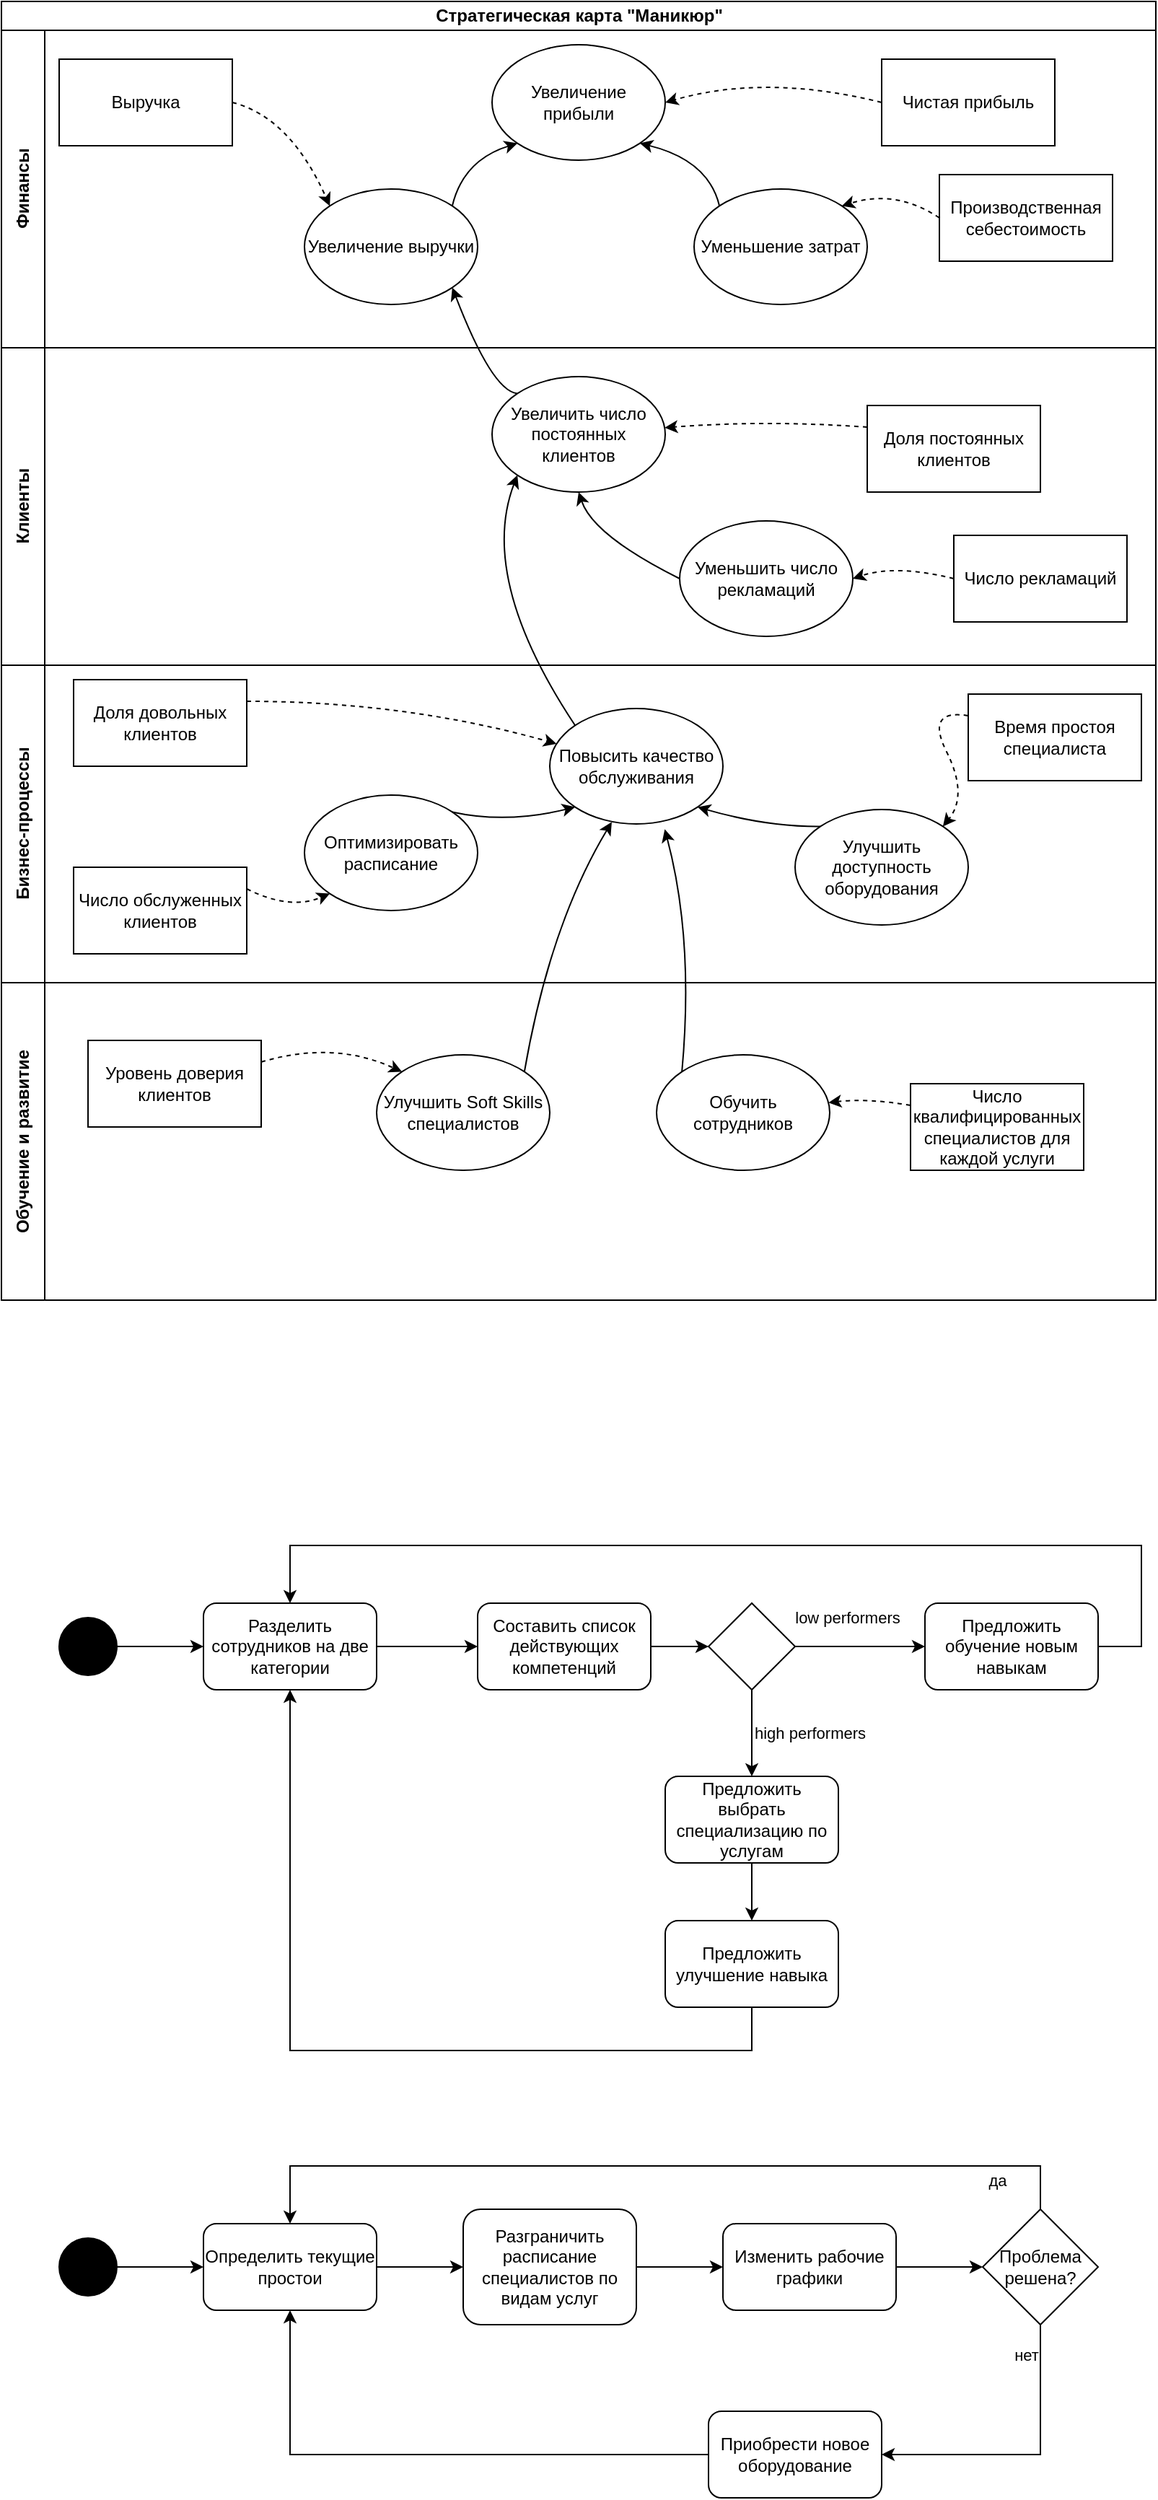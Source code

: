 <mxfile version="13.7.3" type="device"><diagram id="_g3qmmm-SZjTBoa4FpKw" name="Страница 1"><mxGraphModel dx="1037" dy="1058" grid="1" gridSize="10" guides="1" tooltips="1" connect="1" arrows="1" fold="1" page="1" pageScale="1" pageWidth="1169" pageHeight="827" math="0" shadow="0"><root><mxCell id="0"/><mxCell id="1" parent="0"/><mxCell id="Uvls8aenB7aOZjTt4IKr-1" value="Стратегическая карта &quot;Маникюр&quot;" style="swimlane;html=1;childLayout=stackLayout;resizeParent=1;resizeParentMax=0;horizontal=1;startSize=20;horizontalStack=0;" vertex="1" parent="1"><mxGeometry x="130" y="50" width="800" height="900" as="geometry"/></mxCell><mxCell id="Uvls8aenB7aOZjTt4IKr-5" value="Финансы" style="swimlane;html=1;startSize=30;horizontal=0;" vertex="1" parent="Uvls8aenB7aOZjTt4IKr-1"><mxGeometry y="20" width="800" height="220" as="geometry"/></mxCell><mxCell id="Uvls8aenB7aOZjTt4IKr-11" style="edgeStyle=none;curved=1;orthogonalLoop=1;jettySize=auto;html=1;exitX=0;exitY=0.5;exitDx=0;exitDy=0;entryX=1;entryY=0;entryDx=0;entryDy=0;dashed=1;" edge="1" parent="Uvls8aenB7aOZjTt4IKr-5" source="Uvls8aenB7aOZjTt4IKr-10" target="Uvls8aenB7aOZjTt4IKr-7"><mxGeometry relative="1" as="geometry"><Array as="points"><mxPoint x="620" y="110"/></Array></mxGeometry></mxCell><mxCell id="Uvls8aenB7aOZjTt4IKr-9" style="orthogonalLoop=1;jettySize=auto;html=1;exitX=1;exitY=0.5;exitDx=0;exitDy=0;entryX=0;entryY=0;entryDx=0;entryDy=0;dashed=1;curved=1;" edge="1" parent="Uvls8aenB7aOZjTt4IKr-5" source="Uvls8aenB7aOZjTt4IKr-8" target="Uvls8aenB7aOZjTt4IKr-6"><mxGeometry relative="1" as="geometry"><Array as="points"><mxPoint x="200" y="60"/></Array></mxGeometry></mxCell><mxCell id="Uvls8aenB7aOZjTt4IKr-48" style="edgeStyle=none;curved=1;orthogonalLoop=1;jettySize=auto;html=1;exitX=0;exitY=0.5;exitDx=0;exitDy=0;entryX=1;entryY=0.5;entryDx=0;entryDy=0;dashed=1;" edge="1" parent="Uvls8aenB7aOZjTt4IKr-5" source="Uvls8aenB7aOZjTt4IKr-47" target="Uvls8aenB7aOZjTt4IKr-12"><mxGeometry relative="1" as="geometry"><Array as="points"><mxPoint x="530" y="30"/></Array></mxGeometry></mxCell><mxCell id="Uvls8aenB7aOZjTt4IKr-47" value="Чистая прибыль" style="rounded=0;whiteSpace=wrap;html=1;" vertex="1" parent="Uvls8aenB7aOZjTt4IKr-5"><mxGeometry x="610" y="20" width="120" height="60" as="geometry"/></mxCell><mxCell id="Uvls8aenB7aOZjTt4IKr-8" value="Выручка" style="rounded=0;whiteSpace=wrap;html=1;" vertex="1" parent="Uvls8aenB7aOZjTt4IKr-5"><mxGeometry x="40" y="20" width="120" height="60" as="geometry"/></mxCell><mxCell id="Uvls8aenB7aOZjTt4IKr-12" value="Увеличение прибыли" style="ellipse;whiteSpace=wrap;html=1;" vertex="1" parent="Uvls8aenB7aOZjTt4IKr-5"><mxGeometry x="340" y="10" width="120" height="80" as="geometry"/></mxCell><mxCell id="Uvls8aenB7aOZjTt4IKr-14" style="edgeStyle=none;curved=1;orthogonalLoop=1;jettySize=auto;html=1;exitX=0;exitY=0;exitDx=0;exitDy=0;entryX=1;entryY=1;entryDx=0;entryDy=0;" edge="1" parent="Uvls8aenB7aOZjTt4IKr-5" source="Uvls8aenB7aOZjTt4IKr-7" target="Uvls8aenB7aOZjTt4IKr-12"><mxGeometry relative="1" as="geometry"><Array as="points"><mxPoint x="490" y="90"/></Array></mxGeometry></mxCell><mxCell id="Uvls8aenB7aOZjTt4IKr-10" value="Производственная себестоимость" style="rounded=0;whiteSpace=wrap;html=1;" vertex="1" parent="Uvls8aenB7aOZjTt4IKr-5"><mxGeometry x="650" y="100" width="120" height="60" as="geometry"/></mxCell><mxCell id="Uvls8aenB7aOZjTt4IKr-7" value="Уменьшение затрат" style="ellipse;whiteSpace=wrap;html=1;" vertex="1" parent="Uvls8aenB7aOZjTt4IKr-5"><mxGeometry x="480" y="110" width="120" height="80" as="geometry"/></mxCell><mxCell id="Uvls8aenB7aOZjTt4IKr-13" style="edgeStyle=none;curved=1;orthogonalLoop=1;jettySize=auto;html=1;exitX=1;exitY=0;exitDx=0;exitDy=0;entryX=0;entryY=1;entryDx=0;entryDy=0;" edge="1" parent="Uvls8aenB7aOZjTt4IKr-5" source="Uvls8aenB7aOZjTt4IKr-6" target="Uvls8aenB7aOZjTt4IKr-12"><mxGeometry relative="1" as="geometry"><Array as="points"><mxPoint x="320" y="90"/></Array></mxGeometry></mxCell><mxCell id="Uvls8aenB7aOZjTt4IKr-6" value="Увеличение выручки" style="ellipse;whiteSpace=wrap;html=1;" vertex="1" parent="Uvls8aenB7aOZjTt4IKr-5"><mxGeometry x="210" y="110" width="120" height="80" as="geometry"/></mxCell><mxCell id="Uvls8aenB7aOZjTt4IKr-2" value="Клиенты" style="swimlane;html=1;startSize=30;horizontal=0;" vertex="1" parent="Uvls8aenB7aOZjTt4IKr-1"><mxGeometry y="240" width="800" height="220" as="geometry"/></mxCell><mxCell id="Uvls8aenB7aOZjTt4IKr-16" value="Увеличить число постоянных клиентов" style="ellipse;whiteSpace=wrap;html=1;" vertex="1" parent="Uvls8aenB7aOZjTt4IKr-2"><mxGeometry x="340" y="20" width="120" height="80" as="geometry"/></mxCell><mxCell id="Uvls8aenB7aOZjTt4IKr-37" style="edgeStyle=none;curved=1;orthogonalLoop=1;jettySize=auto;html=1;exitX=0;exitY=0.5;exitDx=0;exitDy=0;entryX=0.5;entryY=1;entryDx=0;entryDy=0;" edge="1" parent="Uvls8aenB7aOZjTt4IKr-2" source="Uvls8aenB7aOZjTt4IKr-17" target="Uvls8aenB7aOZjTt4IKr-16"><mxGeometry relative="1" as="geometry"><Array as="points"><mxPoint x="410" y="130"/></Array></mxGeometry></mxCell><mxCell id="Uvls8aenB7aOZjTt4IKr-17" value="Уменьшить число рекламаций" style="ellipse;whiteSpace=wrap;html=1;" vertex="1" parent="Uvls8aenB7aOZjTt4IKr-2"><mxGeometry x="470" y="120" width="120" height="80" as="geometry"/></mxCell><mxCell id="Uvls8aenB7aOZjTt4IKr-23" style="edgeStyle=none;curved=1;orthogonalLoop=1;jettySize=auto;html=1;exitX=0;exitY=0.25;exitDx=0;exitDy=0;dashed=1;" edge="1" parent="Uvls8aenB7aOZjTt4IKr-2" source="Uvls8aenB7aOZjTt4IKr-22" target="Uvls8aenB7aOZjTt4IKr-16"><mxGeometry relative="1" as="geometry"><Array as="points"><mxPoint x="530" y="50"/></Array></mxGeometry></mxCell><mxCell id="Uvls8aenB7aOZjTt4IKr-22" value="Доля постоянных клиентов" style="rounded=0;whiteSpace=wrap;html=1;" vertex="1" parent="Uvls8aenB7aOZjTt4IKr-2"><mxGeometry x="600" y="40" width="120" height="60" as="geometry"/></mxCell><mxCell id="Uvls8aenB7aOZjTt4IKr-26" style="edgeStyle=none;curved=1;orthogonalLoop=1;jettySize=auto;html=1;exitX=0;exitY=0.5;exitDx=0;exitDy=0;entryX=1;entryY=0.5;entryDx=0;entryDy=0;dashed=1;" edge="1" parent="Uvls8aenB7aOZjTt4IKr-2" source="Uvls8aenB7aOZjTt4IKr-25" target="Uvls8aenB7aOZjTt4IKr-17"><mxGeometry relative="1" as="geometry"><Array as="points"><mxPoint x="620" y="150"/></Array></mxGeometry></mxCell><mxCell id="Uvls8aenB7aOZjTt4IKr-25" value="Число рекламаций" style="rounded=0;whiteSpace=wrap;html=1;" vertex="1" parent="Uvls8aenB7aOZjTt4IKr-2"><mxGeometry x="660" y="130" width="120" height="60" as="geometry"/></mxCell><mxCell id="Uvls8aenB7aOZjTt4IKr-3" value="Бизнес-процессы" style="swimlane;html=1;startSize=30;horizontal=0;" vertex="1" parent="Uvls8aenB7aOZjTt4IKr-1"><mxGeometry y="460" width="800" height="220" as="geometry"/></mxCell><mxCell id="Uvls8aenB7aOZjTt4IKr-33" style="edgeStyle=none;curved=1;orthogonalLoop=1;jettySize=auto;html=1;exitX=1;exitY=0.25;exitDx=0;exitDy=0;entryX=0;entryY=1;entryDx=0;entryDy=0;dashed=1;" edge="1" parent="Uvls8aenB7aOZjTt4IKr-3" source="Uvls8aenB7aOZjTt4IKr-32" target="Uvls8aenB7aOZjTt4IKr-27"><mxGeometry relative="1" as="geometry"><Array as="points"><mxPoint x="200" y="170"/></Array></mxGeometry></mxCell><mxCell id="Uvls8aenB7aOZjTt4IKr-35" style="edgeStyle=none;curved=1;orthogonalLoop=1;jettySize=auto;html=1;exitX=0;exitY=0.25;exitDx=0;exitDy=0;entryX=1;entryY=0;entryDx=0;entryDy=0;dashed=1;" edge="1" parent="Uvls8aenB7aOZjTt4IKr-3" source="Uvls8aenB7aOZjTt4IKr-34" target="Uvls8aenB7aOZjTt4IKr-28"><mxGeometry relative="1" as="geometry"><Array as="points"><mxPoint x="640" y="30"/><mxPoint x="670" y="90"/></Array></mxGeometry></mxCell><mxCell id="Uvls8aenB7aOZjTt4IKr-46" style="edgeStyle=none;curved=1;orthogonalLoop=1;jettySize=auto;html=1;exitX=1;exitY=0.25;exitDx=0;exitDy=0;dashed=1;" edge="1" parent="Uvls8aenB7aOZjTt4IKr-3" source="Uvls8aenB7aOZjTt4IKr-45" target="Uvls8aenB7aOZjTt4IKr-15"><mxGeometry relative="1" as="geometry"><Array as="points"><mxPoint x="280" y="25"/></Array></mxGeometry></mxCell><mxCell id="Uvls8aenB7aOZjTt4IKr-45" value="Доля довольных клиентов" style="rounded=0;whiteSpace=wrap;html=1;" vertex="1" parent="Uvls8aenB7aOZjTt4IKr-3"><mxGeometry x="50" y="10" width="120" height="60" as="geometry"/></mxCell><mxCell id="Uvls8aenB7aOZjTt4IKr-34" value="Время простоя специалиста" style="rounded=0;whiteSpace=wrap;html=1;" vertex="1" parent="Uvls8aenB7aOZjTt4IKr-3"><mxGeometry x="670" y="20" width="120" height="60" as="geometry"/></mxCell><mxCell id="Uvls8aenB7aOZjTt4IKr-15" value="Повысить качество обслуживания" style="ellipse;whiteSpace=wrap;html=1;" vertex="1" parent="Uvls8aenB7aOZjTt4IKr-3"><mxGeometry x="380" y="30" width="120" height="80" as="geometry"/></mxCell><mxCell id="Uvls8aenB7aOZjTt4IKr-27" value="Оптимизировать расписание" style="ellipse;whiteSpace=wrap;html=1;" vertex="1" parent="Uvls8aenB7aOZjTt4IKr-3"><mxGeometry x="210" y="90" width="120" height="80" as="geometry"/></mxCell><mxCell id="Uvls8aenB7aOZjTt4IKr-28" value="Улучшить доступность оборудования" style="ellipse;whiteSpace=wrap;html=1;" vertex="1" parent="Uvls8aenB7aOZjTt4IKr-3"><mxGeometry x="550" y="100" width="120" height="80" as="geometry"/></mxCell><mxCell id="Uvls8aenB7aOZjTt4IKr-29" style="edgeStyle=none;curved=1;orthogonalLoop=1;jettySize=auto;html=1;exitX=1;exitY=0;exitDx=0;exitDy=0;entryX=0;entryY=1;entryDx=0;entryDy=0;" edge="1" parent="Uvls8aenB7aOZjTt4IKr-3" source="Uvls8aenB7aOZjTt4IKr-27" target="Uvls8aenB7aOZjTt4IKr-15"><mxGeometry relative="1" as="geometry"><Array as="points"><mxPoint x="350" y="110"/></Array></mxGeometry></mxCell><mxCell id="Uvls8aenB7aOZjTt4IKr-30" style="edgeStyle=none;curved=1;orthogonalLoop=1;jettySize=auto;html=1;exitX=0;exitY=0;exitDx=0;exitDy=0;entryX=1;entryY=1;entryDx=0;entryDy=0;" edge="1" parent="Uvls8aenB7aOZjTt4IKr-3" source="Uvls8aenB7aOZjTt4IKr-28" target="Uvls8aenB7aOZjTt4IKr-15"><mxGeometry relative="1" as="geometry"><Array as="points"><mxPoint x="530" y="112"/></Array></mxGeometry></mxCell><mxCell id="Uvls8aenB7aOZjTt4IKr-32" value="Число обслуженных клиентов" style="rounded=0;whiteSpace=wrap;html=1;" vertex="1" parent="Uvls8aenB7aOZjTt4IKr-3"><mxGeometry x="50" y="140" width="120" height="60" as="geometry"/></mxCell><mxCell id="Uvls8aenB7aOZjTt4IKr-18" style="edgeStyle=none;curved=1;orthogonalLoop=1;jettySize=auto;html=1;exitX=0;exitY=0;exitDx=0;exitDy=0;entryX=1;entryY=1;entryDx=0;entryDy=0;" edge="1" parent="Uvls8aenB7aOZjTt4IKr-1" source="Uvls8aenB7aOZjTt4IKr-16" target="Uvls8aenB7aOZjTt4IKr-6"><mxGeometry relative="1" as="geometry"><Array as="points"><mxPoint x="340" y="270"/></Array></mxGeometry></mxCell><mxCell id="Uvls8aenB7aOZjTt4IKr-20" style="edgeStyle=none;curved=1;orthogonalLoop=1;jettySize=auto;html=1;exitX=0;exitY=0;exitDx=0;exitDy=0;entryX=0;entryY=1;entryDx=0;entryDy=0;" edge="1" parent="Uvls8aenB7aOZjTt4IKr-1" source="Uvls8aenB7aOZjTt4IKr-15" target="Uvls8aenB7aOZjTt4IKr-16"><mxGeometry relative="1" as="geometry"><Array as="points"><mxPoint x="330" y="400"/></Array></mxGeometry></mxCell><mxCell id="Uvls8aenB7aOZjTt4IKr-4" value="Обучение и развитие" style="swimlane;html=1;startSize=30;horizontal=0;whiteSpace=wrap;" vertex="1" parent="Uvls8aenB7aOZjTt4IKr-1"><mxGeometry y="680" width="800" height="220" as="geometry"/></mxCell><mxCell id="Uvls8aenB7aOZjTt4IKr-42" style="edgeStyle=none;curved=1;orthogonalLoop=1;jettySize=auto;html=1;exitX=1;exitY=0.25;exitDx=0;exitDy=0;entryX=0;entryY=0;entryDx=0;entryDy=0;dashed=1;" edge="1" parent="Uvls8aenB7aOZjTt4IKr-4" source="Uvls8aenB7aOZjTt4IKr-41" target="Uvls8aenB7aOZjTt4IKr-36"><mxGeometry relative="1" as="geometry"><Array as="points"><mxPoint x="230" y="40"/></Array></mxGeometry></mxCell><mxCell id="Uvls8aenB7aOZjTt4IKr-41" value="Уровень доверия клиентов" style="rounded=0;whiteSpace=wrap;html=1;" vertex="1" parent="Uvls8aenB7aOZjTt4IKr-4"><mxGeometry x="60" y="40" width="120" height="60" as="geometry"/></mxCell><mxCell id="Uvls8aenB7aOZjTt4IKr-38" value="Обучить сотрудников" style="ellipse;whiteSpace=wrap;html=1;" vertex="1" parent="Uvls8aenB7aOZjTt4IKr-4"><mxGeometry x="454" y="50" width="120" height="80" as="geometry"/></mxCell><mxCell id="Uvls8aenB7aOZjTt4IKr-36" value="Улучшить Soft Skills специалистов" style="ellipse;whiteSpace=wrap;html=1;" vertex="1" parent="Uvls8aenB7aOZjTt4IKr-4"><mxGeometry x="260" y="50" width="120" height="80" as="geometry"/></mxCell><mxCell id="Uvls8aenB7aOZjTt4IKr-44" style="edgeStyle=none;curved=1;orthogonalLoop=1;jettySize=auto;html=1;exitX=0;exitY=0.25;exitDx=0;exitDy=0;dashed=1;" edge="1" parent="Uvls8aenB7aOZjTt4IKr-4" source="Uvls8aenB7aOZjTt4IKr-43" target="Uvls8aenB7aOZjTt4IKr-38"><mxGeometry relative="1" as="geometry"><Array as="points"><mxPoint x="600" y="80"/></Array></mxGeometry></mxCell><mxCell id="Uvls8aenB7aOZjTt4IKr-43" value="Число квалифицированных специалистов для каждой услуги" style="rounded=0;whiteSpace=wrap;html=1;" vertex="1" parent="Uvls8aenB7aOZjTt4IKr-4"><mxGeometry x="630" y="70" width="120" height="60" as="geometry"/></mxCell><mxCell id="Uvls8aenB7aOZjTt4IKr-39" style="edgeStyle=none;curved=1;orthogonalLoop=1;jettySize=auto;html=1;exitX=1;exitY=0;exitDx=0;exitDy=0;entryX=0.358;entryY=0.983;entryDx=0;entryDy=0;entryPerimeter=0;" edge="1" parent="Uvls8aenB7aOZjTt4IKr-1" source="Uvls8aenB7aOZjTt4IKr-36" target="Uvls8aenB7aOZjTt4IKr-15"><mxGeometry relative="1" as="geometry"><Array as="points"><mxPoint x="380" y="640"/></Array></mxGeometry></mxCell><mxCell id="Uvls8aenB7aOZjTt4IKr-40" style="edgeStyle=none;curved=1;orthogonalLoop=1;jettySize=auto;html=1;exitX=0;exitY=0;exitDx=0;exitDy=0;entryX=0.664;entryY=1.046;entryDx=0;entryDy=0;entryPerimeter=0;" edge="1" parent="Uvls8aenB7aOZjTt4IKr-1" source="Uvls8aenB7aOZjTt4IKr-38" target="Uvls8aenB7aOZjTt4IKr-15"><mxGeometry relative="1" as="geometry"><Array as="points"><mxPoint x="480" y="650"/></Array></mxGeometry></mxCell><mxCell id="Uvls8aenB7aOZjTt4IKr-53" style="edgeStyle=none;curved=1;orthogonalLoop=1;jettySize=auto;html=1;exitX=1;exitY=0.5;exitDx=0;exitDy=0;entryX=0;entryY=0.5;entryDx=0;entryDy=0;" edge="1" parent="1" source="Uvls8aenB7aOZjTt4IKr-49" target="Uvls8aenB7aOZjTt4IKr-50"><mxGeometry relative="1" as="geometry"/></mxCell><mxCell id="Uvls8aenB7aOZjTt4IKr-49" value="" style="ellipse;whiteSpace=wrap;html=1;aspect=fixed;fillColor=#000000;" vertex="1" parent="1"><mxGeometry x="170" y="1170" width="40" height="40" as="geometry"/></mxCell><mxCell id="Uvls8aenB7aOZjTt4IKr-52" style="edgeStyle=none;curved=1;orthogonalLoop=1;jettySize=auto;html=1;exitX=1;exitY=0.5;exitDx=0;exitDy=0;entryX=0;entryY=0.5;entryDx=0;entryDy=0;" edge="1" parent="1" source="Uvls8aenB7aOZjTt4IKr-50" target="Uvls8aenB7aOZjTt4IKr-54"><mxGeometry relative="1" as="geometry"><mxPoint x="440" y="1160" as="targetPoint"/></mxGeometry></mxCell><mxCell id="Uvls8aenB7aOZjTt4IKr-50" value="Разделить сотрудников на две категории" style="rounded=1;whiteSpace=wrap;html=1;" vertex="1" parent="1"><mxGeometry x="270" y="1160" width="120" height="60" as="geometry"/></mxCell><mxCell id="Uvls8aenB7aOZjTt4IKr-55" style="edgeStyle=none;curved=1;orthogonalLoop=1;jettySize=auto;html=1;exitX=1;exitY=0.5;exitDx=0;exitDy=0;entryX=0;entryY=0.5;entryDx=0;entryDy=0;" edge="1" parent="1" source="Uvls8aenB7aOZjTt4IKr-51" target="Uvls8aenB7aOZjTt4IKr-61"><mxGeometry relative="1" as="geometry"><mxPoint x="760" y="1190" as="targetPoint"/></mxGeometry></mxCell><mxCell id="Uvls8aenB7aOZjTt4IKr-56" value="low performers" style="edgeLabel;html=1;align=center;verticalAlign=middle;resizable=0;points=[];" vertex="1" connectable="0" parent="Uvls8aenB7aOZjTt4IKr-55"><mxGeometry x="-0.29" y="3" relative="1" as="geometry"><mxPoint x="4.17" y="-17" as="offset"/></mxGeometry></mxCell><mxCell id="Uvls8aenB7aOZjTt4IKr-59" value="high performers" style="edgeStyle=none;curved=1;orthogonalLoop=1;jettySize=auto;html=1;exitX=0.5;exitY=1;exitDx=0;exitDy=0;entryX=0.5;entryY=0;entryDx=0;entryDy=0;" edge="1" parent="1" source="Uvls8aenB7aOZjTt4IKr-51" target="Uvls8aenB7aOZjTt4IKr-68"><mxGeometry y="40" relative="1" as="geometry"><mxPoint x="610" y="1250" as="targetPoint"/><mxPoint as="offset"/></mxGeometry></mxCell><mxCell id="Uvls8aenB7aOZjTt4IKr-51" value="" style="rhombus;whiteSpace=wrap;html=1;fillColor=#ffffff;" vertex="1" parent="1"><mxGeometry x="620" y="1160" width="60" height="60" as="geometry"/></mxCell><mxCell id="Uvls8aenB7aOZjTt4IKr-60" style="edgeStyle=none;curved=1;orthogonalLoop=1;jettySize=auto;html=1;exitX=1;exitY=0.5;exitDx=0;exitDy=0;entryX=0;entryY=0.5;entryDx=0;entryDy=0;" edge="1" parent="1" source="Uvls8aenB7aOZjTt4IKr-54" target="Uvls8aenB7aOZjTt4IKr-51"><mxGeometry relative="1" as="geometry"/></mxCell><mxCell id="Uvls8aenB7aOZjTt4IKr-54" value="Составить список действующих компетенций" style="rounded=1;whiteSpace=wrap;html=1;fillColor=#ffffff;" vertex="1" parent="1"><mxGeometry x="460" y="1160" width="120" height="60" as="geometry"/></mxCell><mxCell id="Uvls8aenB7aOZjTt4IKr-67" style="edgeStyle=none;rounded=0;orthogonalLoop=1;jettySize=auto;html=1;exitX=0.5;exitY=1;exitDx=0;exitDy=0;entryX=0.5;entryY=1;entryDx=0;entryDy=0;strokeColor=#000000;" edge="1" parent="1" source="Uvls8aenB7aOZjTt4IKr-57" target="Uvls8aenB7aOZjTt4IKr-50"><mxGeometry relative="1" as="geometry"><Array as="points"><mxPoint x="650" y="1470"/><mxPoint x="330" y="1470"/></Array></mxGeometry></mxCell><mxCell id="Uvls8aenB7aOZjTt4IKr-57" value="Предложить улучшение навыка" style="rounded=1;whiteSpace=wrap;html=1;fillColor=#ffffff;" vertex="1" parent="1"><mxGeometry x="590" y="1380" width="120" height="60" as="geometry"/></mxCell><mxCell id="Uvls8aenB7aOZjTt4IKr-66" style="edgeStyle=none;orthogonalLoop=1;jettySize=auto;html=1;exitX=1;exitY=0.5;exitDx=0;exitDy=0;entryX=0.5;entryY=0;entryDx=0;entryDy=0;rounded=0;" edge="1" parent="1" source="Uvls8aenB7aOZjTt4IKr-61" target="Uvls8aenB7aOZjTt4IKr-50"><mxGeometry relative="1" as="geometry"><Array as="points"><mxPoint x="920" y="1190"/><mxPoint x="920" y="1120"/><mxPoint x="330" y="1120"/></Array></mxGeometry></mxCell><mxCell id="Uvls8aenB7aOZjTt4IKr-61" value="Предложить обучение новым навыкам" style="rounded=1;whiteSpace=wrap;html=1;fillColor=#ffffff;" vertex="1" parent="1"><mxGeometry x="770" y="1160" width="120" height="60" as="geometry"/></mxCell><mxCell id="Uvls8aenB7aOZjTt4IKr-69" style="edgeStyle=none;rounded=0;orthogonalLoop=1;jettySize=auto;html=1;exitX=0.5;exitY=1;exitDx=0;exitDy=0;entryX=0.5;entryY=0;entryDx=0;entryDy=0;strokeColor=#000000;" edge="1" parent="1" source="Uvls8aenB7aOZjTt4IKr-68" target="Uvls8aenB7aOZjTt4IKr-57"><mxGeometry relative="1" as="geometry"/></mxCell><mxCell id="Uvls8aenB7aOZjTt4IKr-68" value="Предложить выбрать специализацию по услугам" style="rounded=1;whiteSpace=wrap;html=1;fillColor=#ffffff;" vertex="1" parent="1"><mxGeometry x="590" y="1280" width="120" height="60" as="geometry"/></mxCell><mxCell id="Uvls8aenB7aOZjTt4IKr-70" style="edgeStyle=none;curved=1;orthogonalLoop=1;jettySize=auto;html=1;exitX=1;exitY=0.5;exitDx=0;exitDy=0;entryX=0;entryY=0.5;entryDx=0;entryDy=0;" edge="1" parent="1" target="Uvls8aenB7aOZjTt4IKr-72"><mxGeometry relative="1" as="geometry"><mxPoint x="210" y="1620" as="sourcePoint"/></mxGeometry></mxCell><mxCell id="Uvls8aenB7aOZjTt4IKr-71" style="edgeStyle=none;curved=1;orthogonalLoop=1;jettySize=auto;html=1;exitX=1;exitY=0.5;exitDx=0;exitDy=0;entryX=0;entryY=0.5;entryDx=0;entryDy=0;" edge="1" parent="1" source="Uvls8aenB7aOZjTt4IKr-72" target="Uvls8aenB7aOZjTt4IKr-76"><mxGeometry relative="1" as="geometry"><mxPoint x="440" y="1590" as="targetPoint"/></mxGeometry></mxCell><mxCell id="Uvls8aenB7aOZjTt4IKr-72" value="Определить текущие простои" style="rounded=1;whiteSpace=wrap;html=1;" vertex="1" parent="1"><mxGeometry x="270" y="1590" width="120" height="60" as="geometry"/></mxCell><mxCell id="Uvls8aenB7aOZjTt4IKr-75" style="edgeStyle=none;curved=1;orthogonalLoop=1;jettySize=auto;html=1;exitX=1;exitY=0.5;exitDx=0;exitDy=0;entryX=0;entryY=0.5;entryDx=0;entryDy=0;" edge="1" parent="1" source="Uvls8aenB7aOZjTt4IKr-76" target="Uvls8aenB7aOZjTt4IKr-80"><mxGeometry relative="1" as="geometry"><mxPoint x="620" y="1620" as="targetPoint"/></mxGeometry></mxCell><mxCell id="Uvls8aenB7aOZjTt4IKr-76" value="Разграничить расписание специалистов по видам услуг" style="rounded=1;whiteSpace=wrap;html=1;fillColor=#ffffff;" vertex="1" parent="1"><mxGeometry x="450" y="1580" width="120" height="80" as="geometry"/></mxCell><mxCell id="Uvls8aenB7aOZjTt4IKr-88" style="edgeStyle=none;rounded=0;orthogonalLoop=1;jettySize=auto;html=1;exitX=1;exitY=0.5;exitDx=0;exitDy=0;entryX=0;entryY=0.5;entryDx=0;entryDy=0;strokeColor=#000000;" edge="1" parent="1" source="Uvls8aenB7aOZjTt4IKr-80" target="Uvls8aenB7aOZjTt4IKr-86"><mxGeometry relative="1" as="geometry"/></mxCell><mxCell id="Uvls8aenB7aOZjTt4IKr-80" value="Изменить рабочие графики" style="rounded=1;whiteSpace=wrap;html=1;fillColor=#ffffff;" vertex="1" parent="1"><mxGeometry x="630" y="1590" width="120" height="60" as="geometry"/></mxCell><mxCell id="Uvls8aenB7aOZjTt4IKr-83" value="" style="ellipse;whiteSpace=wrap;html=1;aspect=fixed;fillColor=#000000;" vertex="1" parent="1"><mxGeometry x="170" y="1600" width="40" height="40" as="geometry"/></mxCell><mxCell id="Uvls8aenB7aOZjTt4IKr-89" style="edgeStyle=none;rounded=0;orthogonalLoop=1;jettySize=auto;html=1;exitX=0;exitY=0.5;exitDx=0;exitDy=0;entryX=0.5;entryY=1;entryDx=0;entryDy=0;strokeColor=#000000;" edge="1" parent="1" source="Uvls8aenB7aOZjTt4IKr-84" target="Uvls8aenB7aOZjTt4IKr-72"><mxGeometry relative="1" as="geometry"><Array as="points"><mxPoint x="330" y="1750"/></Array></mxGeometry></mxCell><mxCell id="Uvls8aenB7aOZjTt4IKr-84" value="Приобрести новое оборудование" style="rounded=1;whiteSpace=wrap;html=1;fillColor=#ffffff;" vertex="1" parent="1"><mxGeometry x="620" y="1720" width="120" height="60" as="geometry"/></mxCell><mxCell id="Uvls8aenB7aOZjTt4IKr-87" style="edgeStyle=none;rounded=0;orthogonalLoop=1;jettySize=auto;html=1;exitX=0.5;exitY=1;exitDx=0;exitDy=0;entryX=1;entryY=0.5;entryDx=0;entryDy=0;strokeColor=#000000;" edge="1" parent="1" source="Uvls8aenB7aOZjTt4IKr-86" target="Uvls8aenB7aOZjTt4IKr-84"><mxGeometry relative="1" as="geometry"><Array as="points"><mxPoint x="850" y="1750"/></Array></mxGeometry></mxCell><mxCell id="Uvls8aenB7aOZjTt4IKr-90" value="нет" style="edgeLabel;html=1;align=center;verticalAlign=middle;resizable=0;points=[];" vertex="1" connectable="0" parent="Uvls8aenB7aOZjTt4IKr-87"><mxGeometry x="-0.705" y="3" relative="1" as="geometry"><mxPoint x="-13" y="-9.17" as="offset"/></mxGeometry></mxCell><mxCell id="Uvls8aenB7aOZjTt4IKr-91" value="да" style="edgeStyle=none;rounded=0;orthogonalLoop=1;jettySize=auto;html=1;exitX=0.5;exitY=0;exitDx=0;exitDy=0;strokeColor=#000000;entryX=0.5;entryY=0;entryDx=0;entryDy=0;" edge="1" parent="1" source="Uvls8aenB7aOZjTt4IKr-86" target="Uvls8aenB7aOZjTt4IKr-72"><mxGeometry x="-0.797" y="10" relative="1" as="geometry"><mxPoint x="380" y="1570" as="targetPoint"/><Array as="points"><mxPoint x="850" y="1550"/><mxPoint x="330" y="1550"/></Array><mxPoint as="offset"/></mxGeometry></mxCell><mxCell id="Uvls8aenB7aOZjTt4IKr-86" value="Проблема решена?" style="rhombus;whiteSpace=wrap;html=1;fillColor=#ffffff;" vertex="1" parent="1"><mxGeometry x="810" y="1580" width="80" height="80" as="geometry"/></mxCell></root></mxGraphModel></diagram></mxfile>